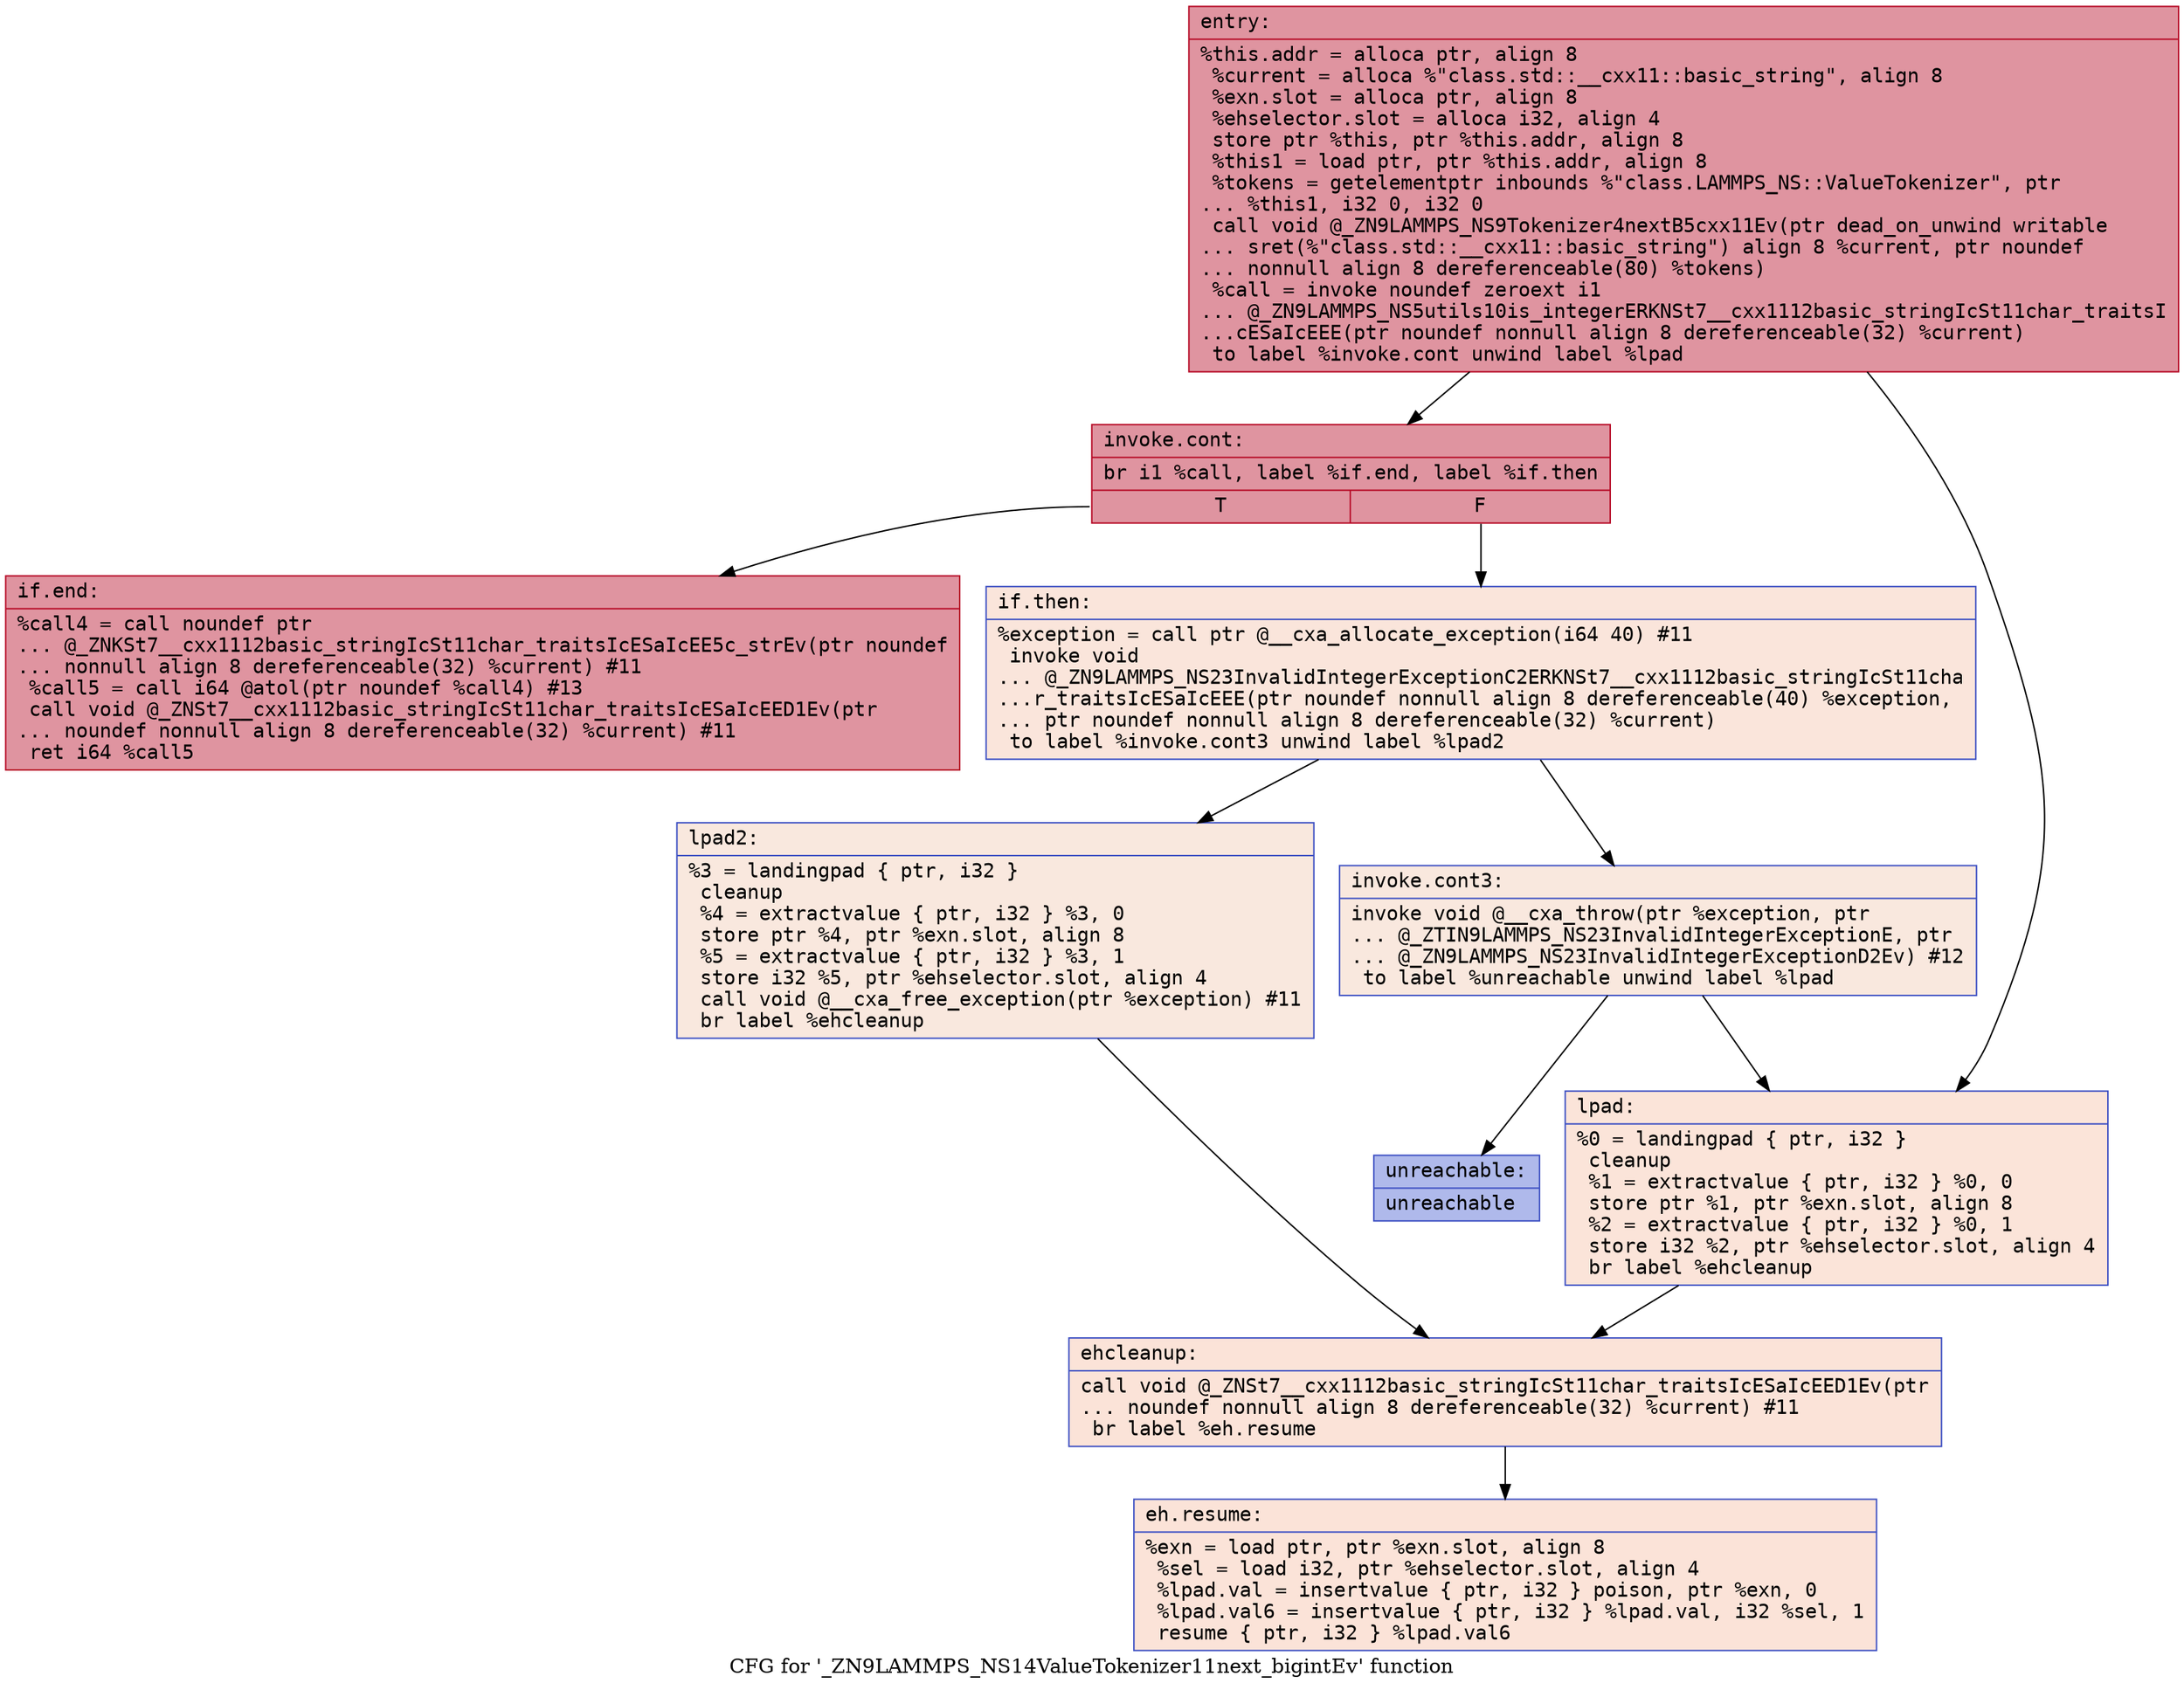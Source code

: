 digraph "CFG for '_ZN9LAMMPS_NS14ValueTokenizer11next_bigintEv' function" {
	label="CFG for '_ZN9LAMMPS_NS14ValueTokenizer11next_bigintEv' function";

	Node0x55ce20be86d0 [shape=record,color="#b70d28ff", style=filled, fillcolor="#b70d2870" fontname="Courier",label="{entry:\l|  %this.addr = alloca ptr, align 8\l  %current = alloca %\"class.std::__cxx11::basic_string\", align 8\l  %exn.slot = alloca ptr, align 8\l  %ehselector.slot = alloca i32, align 4\l  store ptr %this, ptr %this.addr, align 8\l  %this1 = load ptr, ptr %this.addr, align 8\l  %tokens = getelementptr inbounds %\"class.LAMMPS_NS::ValueTokenizer\", ptr\l... %this1, i32 0, i32 0\l  call void @_ZN9LAMMPS_NS9Tokenizer4nextB5cxx11Ev(ptr dead_on_unwind writable\l... sret(%\"class.std::__cxx11::basic_string\") align 8 %current, ptr noundef\l... nonnull align 8 dereferenceable(80) %tokens)\l  %call = invoke noundef zeroext i1\l... @_ZN9LAMMPS_NS5utils10is_integerERKNSt7__cxx1112basic_stringIcSt11char_traitsI\l...cESaIcEEE(ptr noundef nonnull align 8 dereferenceable(32) %current)\l          to label %invoke.cont unwind label %lpad\l}"];
	Node0x55ce20be86d0 -> Node0x55ce20be8c80[tooltip="entry -> invoke.cont\nProbability 100.00%" ];
	Node0x55ce20be86d0 -> Node0x55ce20be8cd0[tooltip="entry -> lpad\nProbability 0.00%" ];
	Node0x55ce20be8c80 [shape=record,color="#b70d28ff", style=filled, fillcolor="#b70d2870" fontname="Courier",label="{invoke.cont:\l|  br i1 %call, label %if.end, label %if.then\l|{<s0>T|<s1>F}}"];
	Node0x55ce20be8c80:s0 -> Node0x55ce20be8d70[tooltip="invoke.cont -> if.end\nProbability 100.00%" ];
	Node0x55ce20be8c80:s1 -> Node0x55ce20be8de0[tooltip="invoke.cont -> if.then\nProbability 0.00%" ];
	Node0x55ce20be8de0 [shape=record,color="#3d50c3ff", style=filled, fillcolor="#f4c5ad70" fontname="Courier",label="{if.then:\l|  %exception = call ptr @__cxa_allocate_exception(i64 40) #11\l  invoke void\l... @_ZN9LAMMPS_NS23InvalidIntegerExceptionC2ERKNSt7__cxx1112basic_stringIcSt11cha\l...r_traitsIcESaIcEEE(ptr noundef nonnull align 8 dereferenceable(40) %exception,\l... ptr noundef nonnull align 8 dereferenceable(32) %current)\l          to label %invoke.cont3 unwind label %lpad2\l}"];
	Node0x55ce20be8de0 -> Node0x55ce20be9270[tooltip="if.then -> invoke.cont3\nProbability 50.00%" ];
	Node0x55ce20be8de0 -> Node0x55ce20be92c0[tooltip="if.then -> lpad2\nProbability 50.00%" ];
	Node0x55ce20be9270 [shape=record,color="#3d50c3ff", style=filled, fillcolor="#f2cab570" fontname="Courier",label="{invoke.cont3:\l|  invoke void @__cxa_throw(ptr %exception, ptr\l... @_ZTIN9LAMMPS_NS23InvalidIntegerExceptionE, ptr\l... @_ZN9LAMMPS_NS23InvalidIntegerExceptionD2Ev) #12\l          to label %unreachable unwind label %lpad\l}"];
	Node0x55ce20be9270 -> Node0x55ce20be9510[tooltip="invoke.cont3 -> unreachable\nProbability 0.00%" ];
	Node0x55ce20be9270 -> Node0x55ce20be8cd0[tooltip="invoke.cont3 -> lpad\nProbability 100.00%" ];
	Node0x55ce20be8cd0 [shape=record,color="#3d50c3ff", style=filled, fillcolor="#f5c1a970" fontname="Courier",label="{lpad:\l|  %0 = landingpad \{ ptr, i32 \}\l          cleanup\l  %1 = extractvalue \{ ptr, i32 \} %0, 0\l  store ptr %1, ptr %exn.slot, align 8\l  %2 = extractvalue \{ ptr, i32 \} %0, 1\l  store i32 %2, ptr %ehselector.slot, align 4\l  br label %ehcleanup\l}"];
	Node0x55ce20be8cd0 -> Node0x55ce20be99b0[tooltip="lpad -> ehcleanup\nProbability 100.00%" ];
	Node0x55ce20be92c0 [shape=record,color="#3d50c3ff", style=filled, fillcolor="#f2cab570" fontname="Courier",label="{lpad2:\l|  %3 = landingpad \{ ptr, i32 \}\l          cleanup\l  %4 = extractvalue \{ ptr, i32 \} %3, 0\l  store ptr %4, ptr %exn.slot, align 8\l  %5 = extractvalue \{ ptr, i32 \} %3, 1\l  store i32 %5, ptr %ehselector.slot, align 4\l  call void @__cxa_free_exception(ptr %exception) #11\l  br label %ehcleanup\l}"];
	Node0x55ce20be92c0 -> Node0x55ce20be99b0[tooltip="lpad2 -> ehcleanup\nProbability 100.00%" ];
	Node0x55ce20be8d70 [shape=record,color="#b70d28ff", style=filled, fillcolor="#b70d2870" fontname="Courier",label="{if.end:\l|  %call4 = call noundef ptr\l... @_ZNKSt7__cxx1112basic_stringIcSt11char_traitsIcESaIcEE5c_strEv(ptr noundef\l... nonnull align 8 dereferenceable(32) %current) #11\l  %call5 = call i64 @atol(ptr noundef %call4) #13\l  call void @_ZNSt7__cxx1112basic_stringIcSt11char_traitsIcESaIcEED1Ev(ptr\l... noundef nonnull align 8 dereferenceable(32) %current) #11\l  ret i64 %call5\l}"];
	Node0x55ce20be99b0 [shape=record,color="#3d50c3ff", style=filled, fillcolor="#f6bfa670" fontname="Courier",label="{ehcleanup:\l|  call void @_ZNSt7__cxx1112basic_stringIcSt11char_traitsIcESaIcEED1Ev(ptr\l... noundef nonnull align 8 dereferenceable(32) %current) #11\l  br label %eh.resume\l}"];
	Node0x55ce20be99b0 -> Node0x55ce20bc50f0[tooltip="ehcleanup -> eh.resume\nProbability 100.00%" ];
	Node0x55ce20bc50f0 [shape=record,color="#3d50c3ff", style=filled, fillcolor="#f6bfa670" fontname="Courier",label="{eh.resume:\l|  %exn = load ptr, ptr %exn.slot, align 8\l  %sel = load i32, ptr %ehselector.slot, align 4\l  %lpad.val = insertvalue \{ ptr, i32 \} poison, ptr %exn, 0\l  %lpad.val6 = insertvalue \{ ptr, i32 \} %lpad.val, i32 %sel, 1\l  resume \{ ptr, i32 \} %lpad.val6\l}"];
	Node0x55ce20be9510 [shape=record,color="#3d50c3ff", style=filled, fillcolor="#4961d270" fontname="Courier",label="{unreachable:\l|  unreachable\l}"];
}
